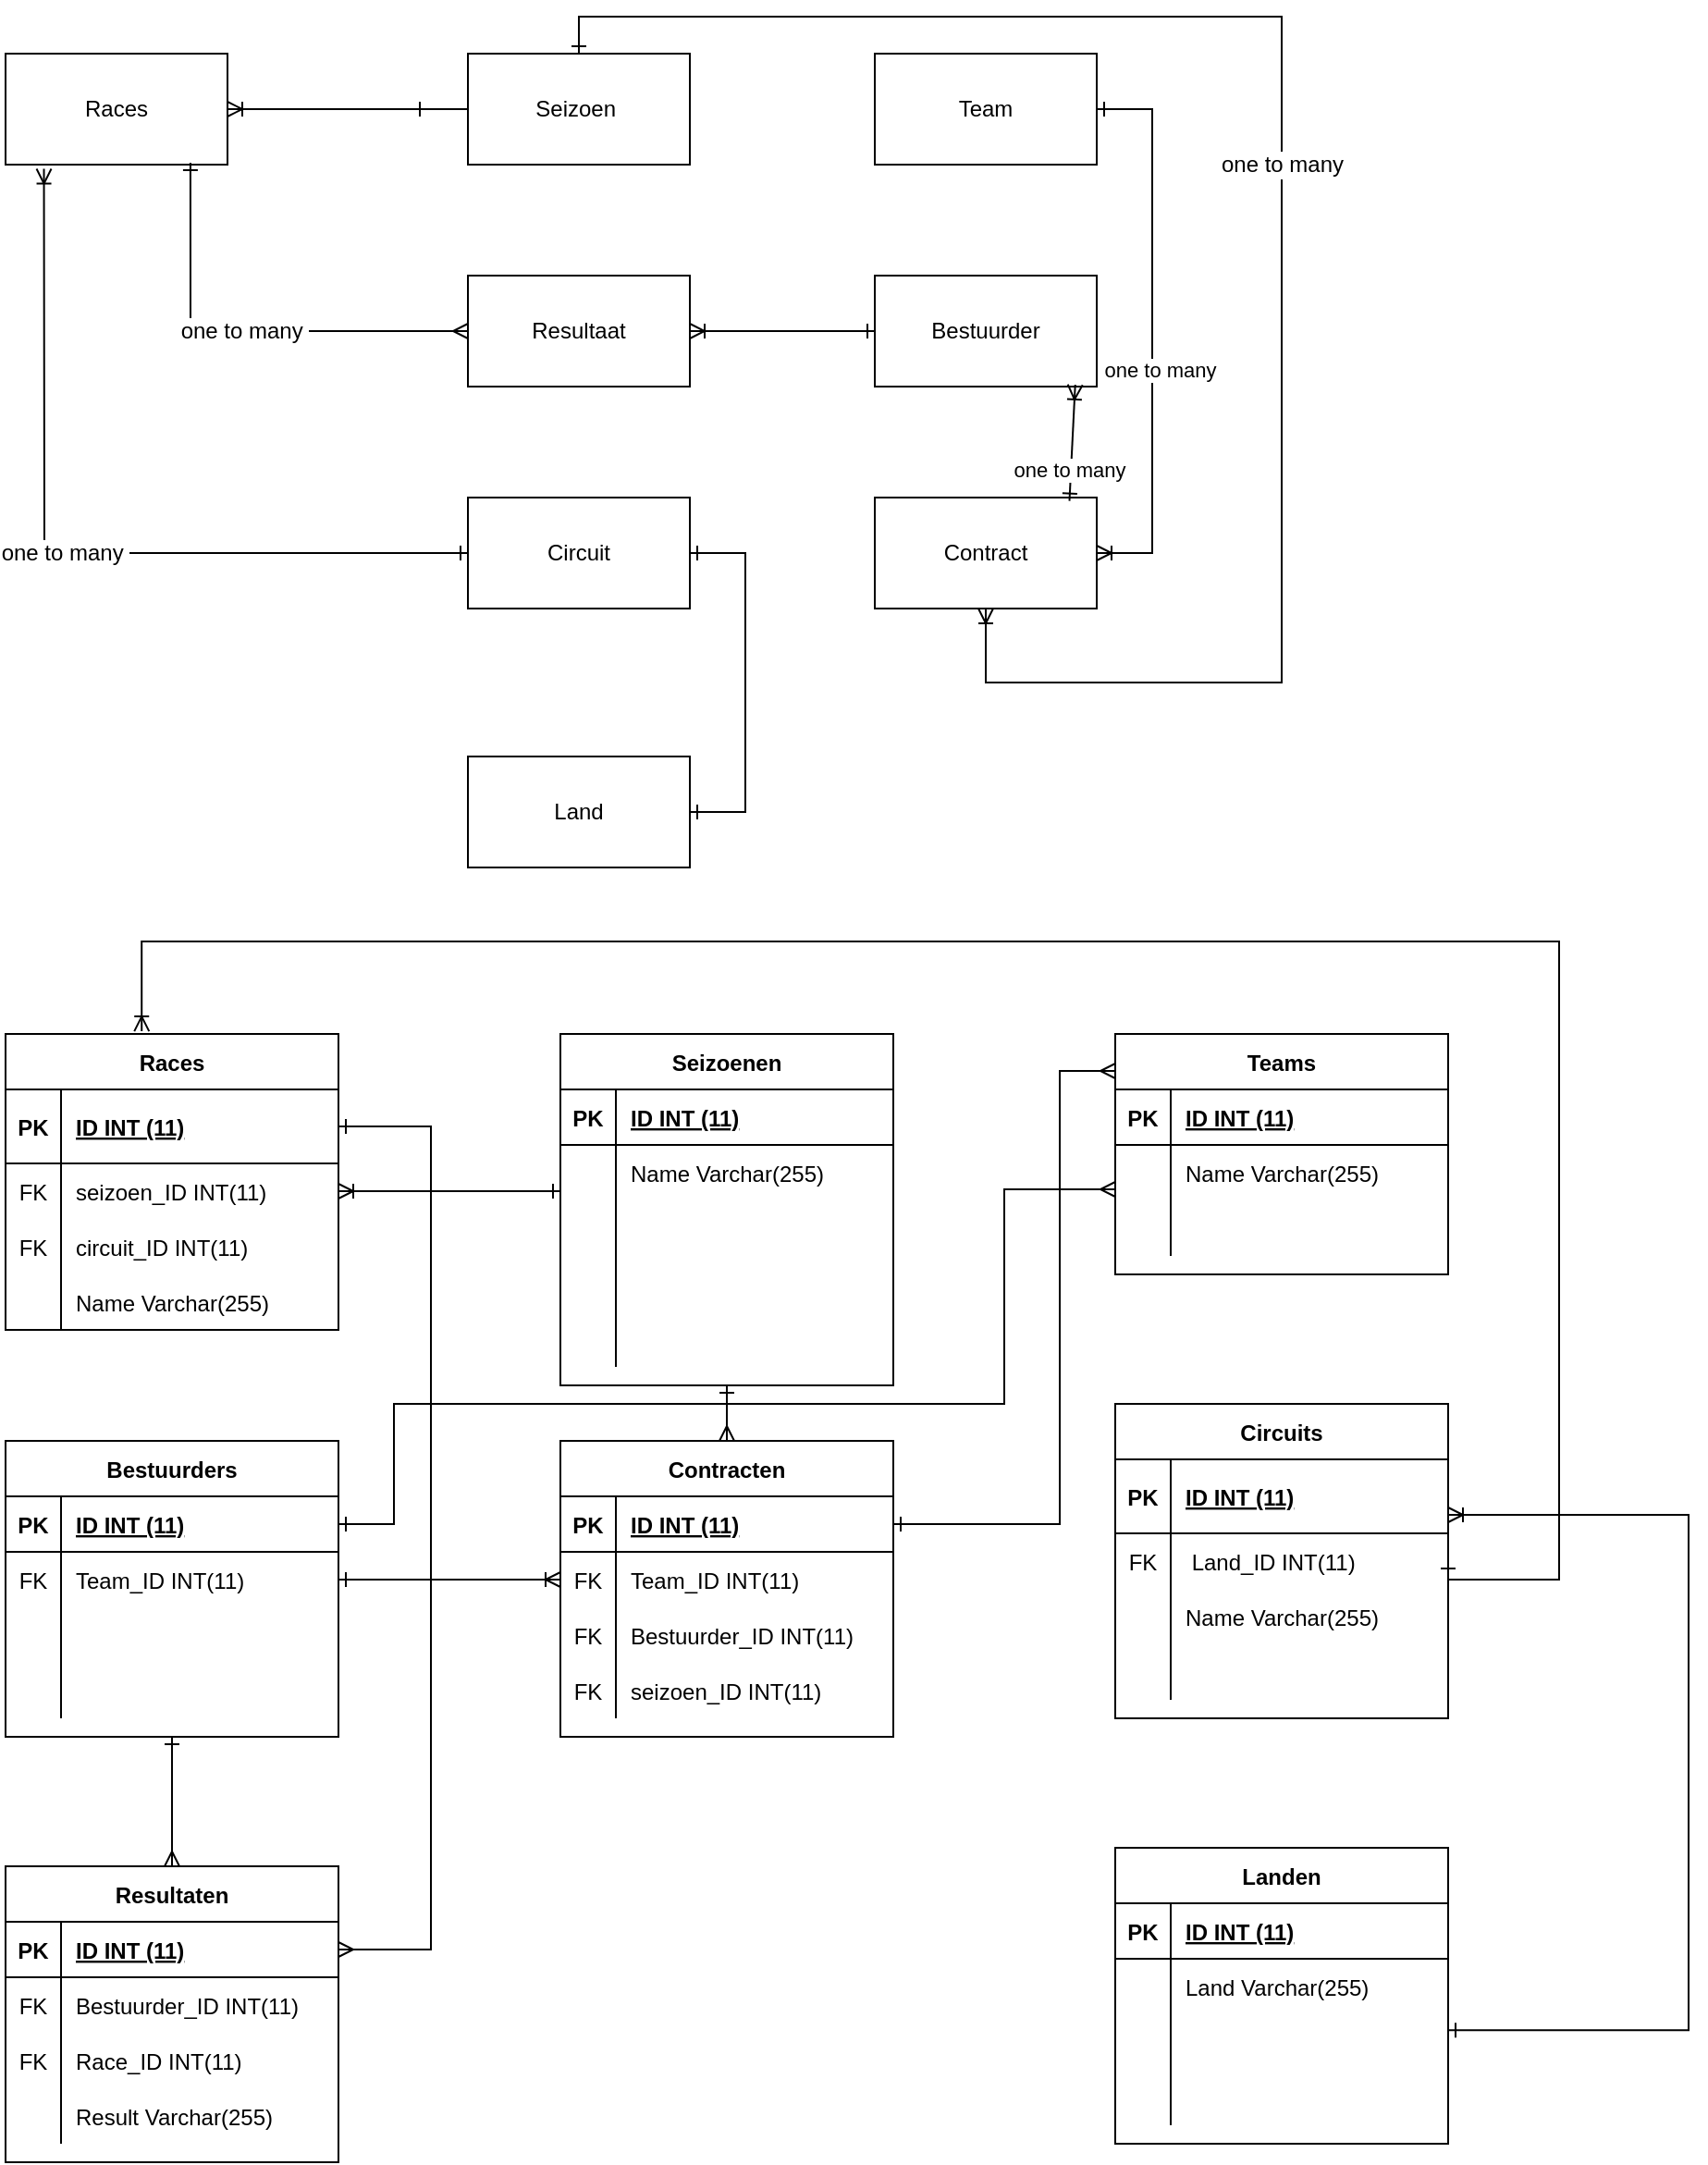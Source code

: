 <mxfile version="16.6.4" type="github">
  <diagram id="UfY0v4iGbDJxiuZUcRoO" name="Page-1">
    <mxGraphModel dx="1221" dy="644" grid="1" gridSize="10" guides="1" tooltips="1" connect="1" arrows="1" fold="1" page="1" pageScale="1" pageWidth="827" pageHeight="1169" math="0" shadow="0">
      <root>
        <mxCell id="0" />
        <mxCell id="1" parent="0" />
        <mxCell id="7eQVO7dVWbL7um-H7OJF-3" value="Races" style="rounded=0;whiteSpace=wrap;html=1;" parent="1" vertex="1">
          <mxGeometry x="70" y="100" width="120" height="60" as="geometry" />
        </mxCell>
        <mxCell id="7eQVO7dVWbL7um-H7OJF-4" value="Seizoen&amp;nbsp;" style="rounded=0;whiteSpace=wrap;html=1;" parent="1" vertex="1">
          <mxGeometry x="320" y="100" width="120" height="60" as="geometry" />
        </mxCell>
        <mxCell id="7eQVO7dVWbL7um-H7OJF-6" value="Bestuurder" style="rounded=0;whiteSpace=wrap;html=1;" parent="1" vertex="1">
          <mxGeometry x="540" y="220" width="120" height="60" as="geometry" />
        </mxCell>
        <mxCell id="7eQVO7dVWbL7um-H7OJF-7" value="Contract" style="rounded=0;whiteSpace=wrap;html=1;" parent="1" vertex="1">
          <mxGeometry x="540" y="340" width="120" height="60" as="geometry" />
        </mxCell>
        <mxCell id="7eQVO7dVWbL7um-H7OJF-8" value="Team" style="rounded=0;whiteSpace=wrap;html=1;" parent="1" vertex="1">
          <mxGeometry x="540" y="100" width="120" height="60" as="geometry" />
        </mxCell>
        <mxCell id="7eQVO7dVWbL7um-H7OJF-10" value="Circuit" style="rounded=0;whiteSpace=wrap;html=1;" parent="1" vertex="1">
          <mxGeometry x="320" y="340" width="120" height="60" as="geometry" />
        </mxCell>
        <mxCell id="7eQVO7dVWbL7um-H7OJF-11" value="Land" style="rounded=0;whiteSpace=wrap;html=1;" parent="1" vertex="1">
          <mxGeometry x="320" y="480" width="120" height="60" as="geometry" />
        </mxCell>
        <mxCell id="7eQVO7dVWbL7um-H7OJF-12" value="Resultaat" style="rounded=0;whiteSpace=wrap;html=1;" parent="1" vertex="1">
          <mxGeometry x="320" y="220" width="120" height="60" as="geometry" />
        </mxCell>
        <mxCell id="7eQVO7dVWbL7um-H7OJF-15" value="" style="edgeStyle=entityRelationEdgeStyle;fontSize=12;html=1;endArrow=ERone;startArrow=ERone;rounded=0;targetPerimeterSpacing=1;entryX=1;entryY=0.5;entryDx=0;entryDy=0;exitX=1;exitY=0.5;exitDx=0;exitDy=0;startFill=0;endFill=0;" parent="1" source="7eQVO7dVWbL7um-H7OJF-11" target="7eQVO7dVWbL7um-H7OJF-10" edge="1">
          <mxGeometry width="100" height="100" relative="1" as="geometry">
            <mxPoint x="690" y="400" as="sourcePoint" />
            <mxPoint x="750" y="270" as="targetPoint" />
          </mxGeometry>
        </mxCell>
        <mxCell id="7eQVO7dVWbL7um-H7OJF-17" value="" style="edgeStyle=entityRelationEdgeStyle;fontSize=12;html=1;endArrow=ERoneToMany;rounded=0;targetPerimeterSpacing=1;exitX=1;exitY=0.5;exitDx=0;exitDy=0;entryX=1;entryY=0.5;entryDx=0;entryDy=0;startArrow=ERone;startFill=0;" parent="1" source="7eQVO7dVWbL7um-H7OJF-8" target="7eQVO7dVWbL7um-H7OJF-7" edge="1">
          <mxGeometry width="100" height="100" relative="1" as="geometry">
            <mxPoint x="210" y="350" as="sourcePoint" />
            <mxPoint x="310" y="250" as="targetPoint" />
          </mxGeometry>
        </mxCell>
        <mxCell id="7eQVO7dVWbL7um-H7OJF-18" value="one to many" style="edgeLabel;html=1;align=center;verticalAlign=middle;resizable=0;points=[];" parent="7eQVO7dVWbL7um-H7OJF-17" vertex="1" connectable="0">
          <mxGeometry x="0.135" y="4" relative="1" as="geometry">
            <mxPoint as="offset" />
          </mxGeometry>
        </mxCell>
        <mxCell id="7eQVO7dVWbL7um-H7OJF-22" value="" style="fontSize=12;html=1;endArrow=ERoneToMany;rounded=0;targetPerimeterSpacing=1;entryX=1;entryY=0.5;entryDx=0;entryDy=0;exitX=0;exitY=0.5;exitDx=0;exitDy=0;startArrow=ERone;startFill=0;" parent="1" source="7eQVO7dVWbL7um-H7OJF-6" target="7eQVO7dVWbL7um-H7OJF-12" edge="1">
          <mxGeometry width="100" height="100" relative="1" as="geometry">
            <mxPoint x="500" y="320" as="sourcePoint" />
            <mxPoint x="530" y="240" as="targetPoint" />
            <Array as="points">
              <mxPoint x="510" y="250" />
            </Array>
          </mxGeometry>
        </mxCell>
        <mxCell id="7eQVO7dVWbL7um-H7OJF-25" value="one to many&amp;nbsp;" style="fontSize=12;html=1;endArrow=ERoneToMany;rounded=0;targetPerimeterSpacing=1;exitX=0;exitY=0.5;exitDx=0;exitDy=0;entryX=0.173;entryY=1.037;entryDx=0;entryDy=0;entryPerimeter=0;startArrow=ERone;startFill=0;" parent="1" source="7eQVO7dVWbL7um-H7OJF-10" target="7eQVO7dVWbL7um-H7OJF-3" edge="1">
          <mxGeometry width="100" height="100" relative="1" as="geometry">
            <mxPoint x="110" y="500" as="sourcePoint" />
            <mxPoint x="80" y="510" as="targetPoint" />
            <Array as="points">
              <mxPoint x="91" y="370" />
            </Array>
          </mxGeometry>
        </mxCell>
        <mxCell id="7eQVO7dVWbL7um-H7OJF-26" value="" style="fontSize=12;html=1;endArrow=ERoneToMany;rounded=0;targetPerimeterSpacing=1;entryX=0.903;entryY=0.983;entryDx=0;entryDy=0;entryPerimeter=0;exitX=0.877;exitY=0.03;exitDx=0;exitDy=0;exitPerimeter=0;startArrow=ERone;startFill=0;" parent="1" source="7eQVO7dVWbL7um-H7OJF-7" target="7eQVO7dVWbL7um-H7OJF-6" edge="1">
          <mxGeometry width="100" height="100" relative="1" as="geometry">
            <mxPoint x="610" y="370" as="sourcePoint" />
            <mxPoint x="710" y="270" as="targetPoint" />
          </mxGeometry>
        </mxCell>
        <mxCell id="7eQVO7dVWbL7um-H7OJF-27" value="one to many" style="edgeLabel;html=1;align=center;verticalAlign=middle;resizable=0;points=[];" parent="7eQVO7dVWbL7um-H7OJF-26" vertex="1" connectable="0">
          <mxGeometry x="-0.462" y="1" relative="1" as="geometry">
            <mxPoint as="offset" />
          </mxGeometry>
        </mxCell>
        <mxCell id="7eQVO7dVWbL7um-H7OJF-28" value="one to many" style="fontSize=12;html=1;endArrow=ERoneToMany;rounded=0;targetPerimeterSpacing=1;exitX=0.5;exitY=0;exitDx=0;exitDy=0;entryX=0.5;entryY=1;entryDx=0;entryDy=0;startArrow=ERone;startFill=0;" parent="1" source="7eQVO7dVWbL7um-H7OJF-4" target="7eQVO7dVWbL7um-H7OJF-7" edge="1">
          <mxGeometry width="100" height="100" relative="1" as="geometry">
            <mxPoint x="560" y="520" as="sourcePoint" />
            <mxPoint x="610" y="440" as="targetPoint" />
            <Array as="points">
              <mxPoint x="380" y="80" />
              <mxPoint x="760" y="80" />
              <mxPoint x="760" y="440" />
              <mxPoint x="600" y="440" />
            </Array>
          </mxGeometry>
        </mxCell>
        <mxCell id="s2dH5yMI1gKSy5ezjEwV-1" value="one to many&amp;nbsp;" style="fontSize=12;html=1;endArrow=ERmany;startArrow=ERone;rounded=0;entryX=0;entryY=0.5;entryDx=0;entryDy=0;exitX=0.833;exitY=0.983;exitDx=0;exitDy=0;exitPerimeter=0;startFill=0;endFill=0;" parent="1" source="7eQVO7dVWbL7um-H7OJF-3" target="7eQVO7dVWbL7um-H7OJF-12" edge="1">
          <mxGeometry width="100" height="100" relative="1" as="geometry">
            <mxPoint x="160" y="300" as="sourcePoint" />
            <mxPoint x="260" y="200" as="targetPoint" />
            <Array as="points">
              <mxPoint x="170" y="250" />
            </Array>
          </mxGeometry>
        </mxCell>
        <mxCell id="sFUTodQbUVXzmwTaVerB-1" value="Races" style="shape=table;startSize=30;container=1;collapsible=1;childLayout=tableLayout;fixedRows=1;rowLines=0;fontStyle=1;align=center;resizeLast=1;" parent="1" vertex="1">
          <mxGeometry x="70" y="630" width="180" height="160" as="geometry" />
        </mxCell>
        <mxCell id="sFUTodQbUVXzmwTaVerB-2" value="" style="shape=tableRow;horizontal=0;startSize=0;swimlaneHead=0;swimlaneBody=0;fillColor=none;collapsible=0;dropTarget=0;points=[[0,0.5],[1,0.5]];portConstraint=eastwest;top=0;left=0;right=0;bottom=1;" parent="sFUTodQbUVXzmwTaVerB-1" vertex="1">
          <mxGeometry y="30" width="180" height="40" as="geometry" />
        </mxCell>
        <mxCell id="sFUTodQbUVXzmwTaVerB-3" value="PK" style="shape=partialRectangle;connectable=0;fillColor=none;top=0;left=0;bottom=0;right=0;fontStyle=1;overflow=hidden;" parent="sFUTodQbUVXzmwTaVerB-2" vertex="1">
          <mxGeometry width="30" height="40" as="geometry">
            <mxRectangle width="30" height="40" as="alternateBounds" />
          </mxGeometry>
        </mxCell>
        <mxCell id="sFUTodQbUVXzmwTaVerB-4" value="ID INT (11)" style="shape=partialRectangle;connectable=0;fillColor=none;top=0;left=0;bottom=0;right=0;align=left;spacingLeft=6;fontStyle=5;overflow=hidden;" parent="sFUTodQbUVXzmwTaVerB-2" vertex="1">
          <mxGeometry x="30" width="150" height="40" as="geometry">
            <mxRectangle width="150" height="40" as="alternateBounds" />
          </mxGeometry>
        </mxCell>
        <mxCell id="sFUTodQbUVXzmwTaVerB-5" value="" style="shape=tableRow;horizontal=0;startSize=0;swimlaneHead=0;swimlaneBody=0;fillColor=none;collapsible=0;dropTarget=0;points=[[0,0.5],[1,0.5]];portConstraint=eastwest;top=0;left=0;right=0;bottom=0;" parent="sFUTodQbUVXzmwTaVerB-1" vertex="1">
          <mxGeometry y="70" width="180" height="30" as="geometry" />
        </mxCell>
        <mxCell id="sFUTodQbUVXzmwTaVerB-6" value="FK" style="shape=partialRectangle;connectable=0;fillColor=none;top=0;left=0;bottom=0;right=0;editable=1;overflow=hidden;" parent="sFUTodQbUVXzmwTaVerB-5" vertex="1">
          <mxGeometry width="30" height="30" as="geometry">
            <mxRectangle width="30" height="30" as="alternateBounds" />
          </mxGeometry>
        </mxCell>
        <mxCell id="sFUTodQbUVXzmwTaVerB-7" value="seizoen_ID INT(11)" style="shape=partialRectangle;connectable=0;fillColor=none;top=0;left=0;bottom=0;right=0;align=left;spacingLeft=6;overflow=hidden;" parent="sFUTodQbUVXzmwTaVerB-5" vertex="1">
          <mxGeometry x="30" width="150" height="30" as="geometry">
            <mxRectangle width="150" height="30" as="alternateBounds" />
          </mxGeometry>
        </mxCell>
        <mxCell id="sFUTodQbUVXzmwTaVerB-8" value="" style="shape=tableRow;horizontal=0;startSize=0;swimlaneHead=0;swimlaneBody=0;fillColor=none;collapsible=0;dropTarget=0;points=[[0,0.5],[1,0.5]];portConstraint=eastwest;top=0;left=0;right=0;bottom=0;" parent="sFUTodQbUVXzmwTaVerB-1" vertex="1">
          <mxGeometry y="100" width="180" height="30" as="geometry" />
        </mxCell>
        <mxCell id="sFUTodQbUVXzmwTaVerB-9" value="FK" style="shape=partialRectangle;connectable=0;fillColor=none;top=0;left=0;bottom=0;right=0;editable=1;overflow=hidden;" parent="sFUTodQbUVXzmwTaVerB-8" vertex="1">
          <mxGeometry width="30" height="30" as="geometry">
            <mxRectangle width="30" height="30" as="alternateBounds" />
          </mxGeometry>
        </mxCell>
        <mxCell id="sFUTodQbUVXzmwTaVerB-10" value="circuit_ID INT(11)" style="shape=partialRectangle;connectable=0;fillColor=none;top=0;left=0;bottom=0;right=0;align=left;spacingLeft=6;overflow=hidden;" parent="sFUTodQbUVXzmwTaVerB-8" vertex="1">
          <mxGeometry x="30" width="150" height="30" as="geometry">
            <mxRectangle width="150" height="30" as="alternateBounds" />
          </mxGeometry>
        </mxCell>
        <mxCell id="sFUTodQbUVXzmwTaVerB-11" value="" style="shape=tableRow;horizontal=0;startSize=0;swimlaneHead=0;swimlaneBody=0;fillColor=none;collapsible=0;dropTarget=0;points=[[0,0.5],[1,0.5]];portConstraint=eastwest;top=0;left=0;right=0;bottom=0;" parent="sFUTodQbUVXzmwTaVerB-1" vertex="1">
          <mxGeometry y="130" width="180" height="30" as="geometry" />
        </mxCell>
        <mxCell id="sFUTodQbUVXzmwTaVerB-12" value="" style="shape=partialRectangle;connectable=0;fillColor=none;top=0;left=0;bottom=0;right=0;editable=1;overflow=hidden;" parent="sFUTodQbUVXzmwTaVerB-11" vertex="1">
          <mxGeometry width="30" height="30" as="geometry">
            <mxRectangle width="30" height="30" as="alternateBounds" />
          </mxGeometry>
        </mxCell>
        <mxCell id="sFUTodQbUVXzmwTaVerB-13" value="Name Varchar(255)" style="shape=partialRectangle;connectable=0;fillColor=none;top=0;left=0;bottom=0;right=0;align=left;spacingLeft=6;overflow=hidden;" parent="sFUTodQbUVXzmwTaVerB-11" vertex="1">
          <mxGeometry x="30" width="150" height="30" as="geometry">
            <mxRectangle width="150" height="30" as="alternateBounds" />
          </mxGeometry>
        </mxCell>
        <mxCell id="sFUTodQbUVXzmwTaVerB-40" value="Circuits" style="shape=table;startSize=30;container=1;collapsible=1;childLayout=tableLayout;fixedRows=1;rowLines=0;fontStyle=1;align=center;resizeLast=1;" parent="1" vertex="1">
          <mxGeometry x="670" y="830" width="180" height="170" as="geometry" />
        </mxCell>
        <mxCell id="sFUTodQbUVXzmwTaVerB-41" value="" style="shape=tableRow;horizontal=0;startSize=0;swimlaneHead=0;swimlaneBody=0;fillColor=none;collapsible=0;dropTarget=0;points=[[0,0.5],[1,0.5]];portConstraint=eastwest;top=0;left=0;right=0;bottom=1;" parent="sFUTodQbUVXzmwTaVerB-40" vertex="1">
          <mxGeometry y="30" width="180" height="40" as="geometry" />
        </mxCell>
        <mxCell id="sFUTodQbUVXzmwTaVerB-42" value="PK" style="shape=partialRectangle;connectable=0;fillColor=none;top=0;left=0;bottom=0;right=0;fontStyle=1;overflow=hidden;" parent="sFUTodQbUVXzmwTaVerB-41" vertex="1">
          <mxGeometry width="30" height="40" as="geometry">
            <mxRectangle width="30" height="40" as="alternateBounds" />
          </mxGeometry>
        </mxCell>
        <mxCell id="sFUTodQbUVXzmwTaVerB-43" value="ID INT (11)" style="shape=partialRectangle;connectable=0;fillColor=none;top=0;left=0;bottom=0;right=0;align=left;spacingLeft=6;fontStyle=5;overflow=hidden;" parent="sFUTodQbUVXzmwTaVerB-41" vertex="1">
          <mxGeometry x="30" width="150" height="40" as="geometry">
            <mxRectangle width="150" height="40" as="alternateBounds" />
          </mxGeometry>
        </mxCell>
        <mxCell id="sFUTodQbUVXzmwTaVerB-44" value="" style="shape=tableRow;horizontal=0;startSize=0;swimlaneHead=0;swimlaneBody=0;fillColor=none;collapsible=0;dropTarget=0;points=[[0,0.5],[1,0.5]];portConstraint=eastwest;top=0;left=0;right=0;bottom=0;" parent="sFUTodQbUVXzmwTaVerB-40" vertex="1">
          <mxGeometry y="70" width="180" height="30" as="geometry" />
        </mxCell>
        <mxCell id="sFUTodQbUVXzmwTaVerB-45" value="FK" style="shape=partialRectangle;connectable=0;fillColor=none;top=0;left=0;bottom=0;right=0;editable=1;overflow=hidden;" parent="sFUTodQbUVXzmwTaVerB-44" vertex="1">
          <mxGeometry width="30" height="30" as="geometry">
            <mxRectangle width="30" height="30" as="alternateBounds" />
          </mxGeometry>
        </mxCell>
        <mxCell id="sFUTodQbUVXzmwTaVerB-46" value=" Land_ID INT(11)" style="shape=partialRectangle;connectable=0;fillColor=none;top=0;left=0;bottom=0;right=0;align=left;spacingLeft=6;overflow=hidden;" parent="sFUTodQbUVXzmwTaVerB-44" vertex="1">
          <mxGeometry x="30" width="150" height="30" as="geometry">
            <mxRectangle width="150" height="30" as="alternateBounds" />
          </mxGeometry>
        </mxCell>
        <mxCell id="sFUTodQbUVXzmwTaVerB-47" value="" style="shape=tableRow;horizontal=0;startSize=0;swimlaneHead=0;swimlaneBody=0;fillColor=none;collapsible=0;dropTarget=0;points=[[0,0.5],[1,0.5]];portConstraint=eastwest;top=0;left=0;right=0;bottom=0;" parent="sFUTodQbUVXzmwTaVerB-40" vertex="1">
          <mxGeometry y="100" width="180" height="30" as="geometry" />
        </mxCell>
        <mxCell id="sFUTodQbUVXzmwTaVerB-48" value="" style="shape=partialRectangle;connectable=0;fillColor=none;top=0;left=0;bottom=0;right=0;editable=1;overflow=hidden;" parent="sFUTodQbUVXzmwTaVerB-47" vertex="1">
          <mxGeometry width="30" height="30" as="geometry">
            <mxRectangle width="30" height="30" as="alternateBounds" />
          </mxGeometry>
        </mxCell>
        <mxCell id="sFUTodQbUVXzmwTaVerB-49" value="Name Varchar(255)" style="shape=partialRectangle;connectable=0;fillColor=none;top=0;left=0;bottom=0;right=0;align=left;spacingLeft=6;overflow=hidden;" parent="sFUTodQbUVXzmwTaVerB-47" vertex="1">
          <mxGeometry x="30" width="150" height="30" as="geometry">
            <mxRectangle width="150" height="30" as="alternateBounds" />
          </mxGeometry>
        </mxCell>
        <mxCell id="sFUTodQbUVXzmwTaVerB-50" value="" style="shape=tableRow;horizontal=0;startSize=0;swimlaneHead=0;swimlaneBody=0;fillColor=none;collapsible=0;dropTarget=0;points=[[0,0.5],[1,0.5]];portConstraint=eastwest;top=0;left=0;right=0;bottom=0;" parent="sFUTodQbUVXzmwTaVerB-40" vertex="1">
          <mxGeometry y="130" width="180" height="30" as="geometry" />
        </mxCell>
        <mxCell id="sFUTodQbUVXzmwTaVerB-51" value="" style="shape=partialRectangle;connectable=0;fillColor=none;top=0;left=0;bottom=0;right=0;editable=1;overflow=hidden;" parent="sFUTodQbUVXzmwTaVerB-50" vertex="1">
          <mxGeometry width="30" height="30" as="geometry">
            <mxRectangle width="30" height="30" as="alternateBounds" />
          </mxGeometry>
        </mxCell>
        <mxCell id="sFUTodQbUVXzmwTaVerB-52" value="" style="shape=partialRectangle;connectable=0;fillColor=none;top=0;left=0;bottom=0;right=0;align=left;spacingLeft=6;overflow=hidden;" parent="sFUTodQbUVXzmwTaVerB-50" vertex="1">
          <mxGeometry x="30" width="150" height="30" as="geometry">
            <mxRectangle width="150" height="30" as="alternateBounds" />
          </mxGeometry>
        </mxCell>
        <mxCell id="sFUTodQbUVXzmwTaVerB-66" value="Landen" style="shape=table;startSize=30;container=1;collapsible=1;childLayout=tableLayout;fixedRows=1;rowLines=0;fontStyle=1;align=center;resizeLast=1;" parent="1" vertex="1">
          <mxGeometry x="670" y="1070" width="180" height="160" as="geometry" />
        </mxCell>
        <mxCell id="sFUTodQbUVXzmwTaVerB-67" value="" style="shape=tableRow;horizontal=0;startSize=0;swimlaneHead=0;swimlaneBody=0;fillColor=none;collapsible=0;dropTarget=0;points=[[0,0.5],[1,0.5]];portConstraint=eastwest;top=0;left=0;right=0;bottom=1;" parent="sFUTodQbUVXzmwTaVerB-66" vertex="1">
          <mxGeometry y="30" width="180" height="30" as="geometry" />
        </mxCell>
        <mxCell id="sFUTodQbUVXzmwTaVerB-68" value="PK" style="shape=partialRectangle;connectable=0;fillColor=none;top=0;left=0;bottom=0;right=0;fontStyle=1;overflow=hidden;" parent="sFUTodQbUVXzmwTaVerB-67" vertex="1">
          <mxGeometry width="30" height="30" as="geometry">
            <mxRectangle width="30" height="30" as="alternateBounds" />
          </mxGeometry>
        </mxCell>
        <mxCell id="sFUTodQbUVXzmwTaVerB-69" value="ID INT (11)" style="shape=partialRectangle;connectable=0;fillColor=none;top=0;left=0;bottom=0;right=0;align=left;spacingLeft=6;fontStyle=5;overflow=hidden;" parent="sFUTodQbUVXzmwTaVerB-67" vertex="1">
          <mxGeometry x="30" width="150" height="30" as="geometry">
            <mxRectangle width="150" height="30" as="alternateBounds" />
          </mxGeometry>
        </mxCell>
        <mxCell id="sFUTodQbUVXzmwTaVerB-70" value="" style="shape=tableRow;horizontal=0;startSize=0;swimlaneHead=0;swimlaneBody=0;fillColor=none;collapsible=0;dropTarget=0;points=[[0,0.5],[1,0.5]];portConstraint=eastwest;top=0;left=0;right=0;bottom=0;" parent="sFUTodQbUVXzmwTaVerB-66" vertex="1">
          <mxGeometry y="60" width="180" height="30" as="geometry" />
        </mxCell>
        <mxCell id="sFUTodQbUVXzmwTaVerB-71" value="" style="shape=partialRectangle;connectable=0;fillColor=none;top=0;left=0;bottom=0;right=0;editable=1;overflow=hidden;" parent="sFUTodQbUVXzmwTaVerB-70" vertex="1">
          <mxGeometry width="30" height="30" as="geometry">
            <mxRectangle width="30" height="30" as="alternateBounds" />
          </mxGeometry>
        </mxCell>
        <mxCell id="sFUTodQbUVXzmwTaVerB-72" value="Land Varchar(255)" style="shape=partialRectangle;connectable=0;fillColor=none;top=0;left=0;bottom=0;right=0;align=left;spacingLeft=6;overflow=hidden;" parent="sFUTodQbUVXzmwTaVerB-70" vertex="1">
          <mxGeometry x="30" width="150" height="30" as="geometry">
            <mxRectangle width="150" height="30" as="alternateBounds" />
          </mxGeometry>
        </mxCell>
        <mxCell id="sFUTodQbUVXzmwTaVerB-73" value="" style="shape=tableRow;horizontal=0;startSize=0;swimlaneHead=0;swimlaneBody=0;fillColor=none;collapsible=0;dropTarget=0;points=[[0,0.5],[1,0.5]];portConstraint=eastwest;top=0;left=0;right=0;bottom=0;" parent="sFUTodQbUVXzmwTaVerB-66" vertex="1">
          <mxGeometry y="90" width="180" height="30" as="geometry" />
        </mxCell>
        <mxCell id="sFUTodQbUVXzmwTaVerB-74" value="" style="shape=partialRectangle;connectable=0;fillColor=none;top=0;left=0;bottom=0;right=0;editable=1;overflow=hidden;" parent="sFUTodQbUVXzmwTaVerB-73" vertex="1">
          <mxGeometry width="30" height="30" as="geometry">
            <mxRectangle width="30" height="30" as="alternateBounds" />
          </mxGeometry>
        </mxCell>
        <mxCell id="sFUTodQbUVXzmwTaVerB-75" value="" style="shape=partialRectangle;connectable=0;fillColor=none;top=0;left=0;bottom=0;right=0;align=left;spacingLeft=6;overflow=hidden;" parent="sFUTodQbUVXzmwTaVerB-73" vertex="1">
          <mxGeometry x="30" width="150" height="30" as="geometry">
            <mxRectangle width="150" height="30" as="alternateBounds" />
          </mxGeometry>
        </mxCell>
        <mxCell id="sFUTodQbUVXzmwTaVerB-76" value="" style="shape=tableRow;horizontal=0;startSize=0;swimlaneHead=0;swimlaneBody=0;fillColor=none;collapsible=0;dropTarget=0;points=[[0,0.5],[1,0.5]];portConstraint=eastwest;top=0;left=0;right=0;bottom=0;" parent="sFUTodQbUVXzmwTaVerB-66" vertex="1">
          <mxGeometry y="120" width="180" height="30" as="geometry" />
        </mxCell>
        <mxCell id="sFUTodQbUVXzmwTaVerB-77" value="" style="shape=partialRectangle;connectable=0;fillColor=none;top=0;left=0;bottom=0;right=0;editable=1;overflow=hidden;" parent="sFUTodQbUVXzmwTaVerB-76" vertex="1">
          <mxGeometry width="30" height="30" as="geometry">
            <mxRectangle width="30" height="30" as="alternateBounds" />
          </mxGeometry>
        </mxCell>
        <mxCell id="sFUTodQbUVXzmwTaVerB-78" value="" style="shape=partialRectangle;connectable=0;fillColor=none;top=0;left=0;bottom=0;right=0;align=left;spacingLeft=6;overflow=hidden;" parent="sFUTodQbUVXzmwTaVerB-76" vertex="1">
          <mxGeometry x="30" width="150" height="30" as="geometry">
            <mxRectangle width="150" height="30" as="alternateBounds" />
          </mxGeometry>
        </mxCell>
        <mxCell id="sFUTodQbUVXzmwTaVerB-79" value="Seizoenen" style="shape=table;startSize=30;container=1;collapsible=1;childLayout=tableLayout;fixedRows=1;rowLines=0;fontStyle=1;align=center;resizeLast=1;" parent="1" vertex="1">
          <mxGeometry x="370" y="630" width="180" height="190" as="geometry" />
        </mxCell>
        <mxCell id="sFUTodQbUVXzmwTaVerB-80" value="" style="shape=tableRow;horizontal=0;startSize=0;swimlaneHead=0;swimlaneBody=0;fillColor=none;collapsible=0;dropTarget=0;points=[[0,0.5],[1,0.5]];portConstraint=eastwest;top=0;left=0;right=0;bottom=1;" parent="sFUTodQbUVXzmwTaVerB-79" vertex="1">
          <mxGeometry y="30" width="180" height="30" as="geometry" />
        </mxCell>
        <mxCell id="sFUTodQbUVXzmwTaVerB-81" value="PK" style="shape=partialRectangle;connectable=0;fillColor=none;top=0;left=0;bottom=0;right=0;fontStyle=1;overflow=hidden;" parent="sFUTodQbUVXzmwTaVerB-80" vertex="1">
          <mxGeometry width="30" height="30" as="geometry">
            <mxRectangle width="30" height="30" as="alternateBounds" />
          </mxGeometry>
        </mxCell>
        <mxCell id="sFUTodQbUVXzmwTaVerB-82" value="ID INT (11)" style="shape=partialRectangle;connectable=0;fillColor=none;top=0;left=0;bottom=0;right=0;align=left;spacingLeft=6;fontStyle=5;overflow=hidden;" parent="sFUTodQbUVXzmwTaVerB-80" vertex="1">
          <mxGeometry x="30" width="150" height="30" as="geometry">
            <mxRectangle width="150" height="30" as="alternateBounds" />
          </mxGeometry>
        </mxCell>
        <mxCell id="sFUTodQbUVXzmwTaVerB-83" value="" style="shape=tableRow;horizontal=0;startSize=0;swimlaneHead=0;swimlaneBody=0;fillColor=none;collapsible=0;dropTarget=0;points=[[0,0.5],[1,0.5]];portConstraint=eastwest;top=0;left=0;right=0;bottom=0;" parent="sFUTodQbUVXzmwTaVerB-79" vertex="1">
          <mxGeometry y="60" width="180" height="30" as="geometry" />
        </mxCell>
        <mxCell id="sFUTodQbUVXzmwTaVerB-84" value="" style="shape=partialRectangle;connectable=0;fillColor=none;top=0;left=0;bottom=0;right=0;editable=1;overflow=hidden;" parent="sFUTodQbUVXzmwTaVerB-83" vertex="1">
          <mxGeometry width="30" height="30" as="geometry">
            <mxRectangle width="30" height="30" as="alternateBounds" />
          </mxGeometry>
        </mxCell>
        <mxCell id="sFUTodQbUVXzmwTaVerB-85" value="Name Varchar(255)" style="shape=partialRectangle;connectable=0;fillColor=none;top=0;left=0;bottom=0;right=0;align=left;spacingLeft=6;overflow=hidden;" parent="sFUTodQbUVXzmwTaVerB-83" vertex="1">
          <mxGeometry x="30" width="150" height="30" as="geometry">
            <mxRectangle width="150" height="30" as="alternateBounds" />
          </mxGeometry>
        </mxCell>
        <mxCell id="sFUTodQbUVXzmwTaVerB-86" value="" style="shape=tableRow;horizontal=0;startSize=0;swimlaneHead=0;swimlaneBody=0;fillColor=none;collapsible=0;dropTarget=0;points=[[0,0.5],[1,0.5]];portConstraint=eastwest;top=0;left=0;right=0;bottom=0;" parent="sFUTodQbUVXzmwTaVerB-79" vertex="1">
          <mxGeometry y="90" width="180" height="30" as="geometry" />
        </mxCell>
        <mxCell id="sFUTodQbUVXzmwTaVerB-87" value="" style="shape=partialRectangle;connectable=0;fillColor=none;top=0;left=0;bottom=0;right=0;editable=1;overflow=hidden;" parent="sFUTodQbUVXzmwTaVerB-86" vertex="1">
          <mxGeometry width="30" height="30" as="geometry">
            <mxRectangle width="30" height="30" as="alternateBounds" />
          </mxGeometry>
        </mxCell>
        <mxCell id="sFUTodQbUVXzmwTaVerB-88" value="" style="shape=partialRectangle;connectable=0;fillColor=none;top=0;left=0;bottom=0;right=0;align=left;spacingLeft=6;overflow=hidden;" parent="sFUTodQbUVXzmwTaVerB-86" vertex="1">
          <mxGeometry x="30" width="150" height="30" as="geometry">
            <mxRectangle width="150" height="30" as="alternateBounds" />
          </mxGeometry>
        </mxCell>
        <mxCell id="QMDwTWIWe0EyfylIaMFg-9" value="" style="shape=tableRow;horizontal=0;startSize=0;swimlaneHead=0;swimlaneBody=0;fillColor=none;collapsible=0;dropTarget=0;points=[[0,0.5],[1,0.5]];portConstraint=eastwest;top=0;left=0;right=0;bottom=0;" parent="sFUTodQbUVXzmwTaVerB-79" vertex="1">
          <mxGeometry y="120" width="180" height="30" as="geometry" />
        </mxCell>
        <mxCell id="QMDwTWIWe0EyfylIaMFg-10" value="" style="shape=partialRectangle;connectable=0;fillColor=none;top=0;left=0;bottom=0;right=0;editable=1;overflow=hidden;" parent="QMDwTWIWe0EyfylIaMFg-9" vertex="1">
          <mxGeometry width="30" height="30" as="geometry">
            <mxRectangle width="30" height="30" as="alternateBounds" />
          </mxGeometry>
        </mxCell>
        <mxCell id="QMDwTWIWe0EyfylIaMFg-11" value="" style="shape=partialRectangle;connectable=0;fillColor=none;top=0;left=0;bottom=0;right=0;align=left;spacingLeft=6;overflow=hidden;" parent="QMDwTWIWe0EyfylIaMFg-9" vertex="1">
          <mxGeometry x="30" width="150" height="30" as="geometry">
            <mxRectangle width="150" height="30" as="alternateBounds" />
          </mxGeometry>
        </mxCell>
        <mxCell id="sFUTodQbUVXzmwTaVerB-89" value="" style="shape=tableRow;horizontal=0;startSize=0;swimlaneHead=0;swimlaneBody=0;fillColor=none;collapsible=0;dropTarget=0;points=[[0,0.5],[1,0.5]];portConstraint=eastwest;top=0;left=0;right=0;bottom=0;" parent="sFUTodQbUVXzmwTaVerB-79" vertex="1">
          <mxGeometry y="150" width="180" height="30" as="geometry" />
        </mxCell>
        <mxCell id="sFUTodQbUVXzmwTaVerB-90" value="" style="shape=partialRectangle;connectable=0;fillColor=none;top=0;left=0;bottom=0;right=0;editable=1;overflow=hidden;" parent="sFUTodQbUVXzmwTaVerB-89" vertex="1">
          <mxGeometry width="30" height="30" as="geometry">
            <mxRectangle width="30" height="30" as="alternateBounds" />
          </mxGeometry>
        </mxCell>
        <mxCell id="sFUTodQbUVXzmwTaVerB-91" value="" style="shape=partialRectangle;connectable=0;fillColor=none;top=0;left=0;bottom=0;right=0;align=left;spacingLeft=6;overflow=hidden;" parent="sFUTodQbUVXzmwTaVerB-89" vertex="1">
          <mxGeometry x="30" width="150" height="30" as="geometry">
            <mxRectangle width="150" height="30" as="alternateBounds" />
          </mxGeometry>
        </mxCell>
        <mxCell id="sFUTodQbUVXzmwTaVerB-92" value="Teams" style="shape=table;startSize=30;container=1;collapsible=1;childLayout=tableLayout;fixedRows=1;rowLines=0;fontStyle=1;align=center;resizeLast=1;" parent="1" vertex="1">
          <mxGeometry x="670" y="630" width="180" height="130" as="geometry" />
        </mxCell>
        <mxCell id="sFUTodQbUVXzmwTaVerB-93" value="" style="shape=tableRow;horizontal=0;startSize=0;swimlaneHead=0;swimlaneBody=0;fillColor=none;collapsible=0;dropTarget=0;points=[[0,0.5],[1,0.5]];portConstraint=eastwest;top=0;left=0;right=0;bottom=1;" parent="sFUTodQbUVXzmwTaVerB-92" vertex="1">
          <mxGeometry y="30" width="180" height="30" as="geometry" />
        </mxCell>
        <mxCell id="sFUTodQbUVXzmwTaVerB-94" value="PK" style="shape=partialRectangle;connectable=0;fillColor=none;top=0;left=0;bottom=0;right=0;fontStyle=1;overflow=hidden;" parent="sFUTodQbUVXzmwTaVerB-93" vertex="1">
          <mxGeometry width="30" height="30" as="geometry">
            <mxRectangle width="30" height="30" as="alternateBounds" />
          </mxGeometry>
        </mxCell>
        <mxCell id="sFUTodQbUVXzmwTaVerB-95" value="ID INT (11)" style="shape=partialRectangle;connectable=0;fillColor=none;top=0;left=0;bottom=0;right=0;align=left;spacingLeft=6;fontStyle=5;overflow=hidden;" parent="sFUTodQbUVXzmwTaVerB-93" vertex="1">
          <mxGeometry x="30" width="150" height="30" as="geometry">
            <mxRectangle width="150" height="30" as="alternateBounds" />
          </mxGeometry>
        </mxCell>
        <mxCell id="sFUTodQbUVXzmwTaVerB-99" value="" style="shape=tableRow;horizontal=0;startSize=0;swimlaneHead=0;swimlaneBody=0;fillColor=none;collapsible=0;dropTarget=0;points=[[0,0.5],[1,0.5]];portConstraint=eastwest;top=0;left=0;right=0;bottom=0;" parent="sFUTodQbUVXzmwTaVerB-92" vertex="1">
          <mxGeometry y="60" width="180" height="30" as="geometry" />
        </mxCell>
        <mxCell id="sFUTodQbUVXzmwTaVerB-100" value="" style="shape=partialRectangle;connectable=0;fillColor=none;top=0;left=0;bottom=0;right=0;editable=1;overflow=hidden;" parent="sFUTodQbUVXzmwTaVerB-99" vertex="1">
          <mxGeometry width="30" height="30" as="geometry">
            <mxRectangle width="30" height="30" as="alternateBounds" />
          </mxGeometry>
        </mxCell>
        <mxCell id="sFUTodQbUVXzmwTaVerB-101" value="Name Varchar(255)" style="shape=partialRectangle;connectable=0;fillColor=none;top=0;left=0;bottom=0;right=0;align=left;spacingLeft=6;overflow=hidden;" parent="sFUTodQbUVXzmwTaVerB-99" vertex="1">
          <mxGeometry x="30" width="150" height="30" as="geometry">
            <mxRectangle width="150" height="30" as="alternateBounds" />
          </mxGeometry>
        </mxCell>
        <mxCell id="sFUTodQbUVXzmwTaVerB-102" value="" style="shape=tableRow;horizontal=0;startSize=0;swimlaneHead=0;swimlaneBody=0;fillColor=none;collapsible=0;dropTarget=0;points=[[0,0.5],[1,0.5]];portConstraint=eastwest;top=0;left=0;right=0;bottom=0;" parent="sFUTodQbUVXzmwTaVerB-92" vertex="1">
          <mxGeometry y="90" width="180" height="30" as="geometry" />
        </mxCell>
        <mxCell id="sFUTodQbUVXzmwTaVerB-103" value="" style="shape=partialRectangle;connectable=0;fillColor=none;top=0;left=0;bottom=0;right=0;editable=1;overflow=hidden;" parent="sFUTodQbUVXzmwTaVerB-102" vertex="1">
          <mxGeometry width="30" height="30" as="geometry">
            <mxRectangle width="30" height="30" as="alternateBounds" />
          </mxGeometry>
        </mxCell>
        <mxCell id="sFUTodQbUVXzmwTaVerB-104" value="" style="shape=partialRectangle;connectable=0;fillColor=none;top=0;left=0;bottom=0;right=0;align=left;spacingLeft=6;overflow=hidden;" parent="sFUTodQbUVXzmwTaVerB-102" vertex="1">
          <mxGeometry x="30" width="150" height="30" as="geometry">
            <mxRectangle width="150" height="30" as="alternateBounds" />
          </mxGeometry>
        </mxCell>
        <mxCell id="sFUTodQbUVXzmwTaVerB-105" value="Contracten" style="shape=table;startSize=30;container=1;collapsible=1;childLayout=tableLayout;fixedRows=1;rowLines=0;fontStyle=1;align=center;resizeLast=1;" parent="1" vertex="1">
          <mxGeometry x="370" y="850" width="180" height="160" as="geometry" />
        </mxCell>
        <mxCell id="sFUTodQbUVXzmwTaVerB-106" value="" style="shape=tableRow;horizontal=0;startSize=0;swimlaneHead=0;swimlaneBody=0;fillColor=none;collapsible=0;dropTarget=0;points=[[0,0.5],[1,0.5]];portConstraint=eastwest;top=0;left=0;right=0;bottom=1;" parent="sFUTodQbUVXzmwTaVerB-105" vertex="1">
          <mxGeometry y="30" width="180" height="30" as="geometry" />
        </mxCell>
        <mxCell id="sFUTodQbUVXzmwTaVerB-107" value="PK" style="shape=partialRectangle;connectable=0;fillColor=none;top=0;left=0;bottom=0;right=0;fontStyle=1;overflow=hidden;" parent="sFUTodQbUVXzmwTaVerB-106" vertex="1">
          <mxGeometry width="30" height="30" as="geometry">
            <mxRectangle width="30" height="30" as="alternateBounds" />
          </mxGeometry>
        </mxCell>
        <mxCell id="sFUTodQbUVXzmwTaVerB-108" value="ID INT (11)" style="shape=partialRectangle;connectable=0;fillColor=none;top=0;left=0;bottom=0;right=0;align=left;spacingLeft=6;fontStyle=5;overflow=hidden;" parent="sFUTodQbUVXzmwTaVerB-106" vertex="1">
          <mxGeometry x="30" width="150" height="30" as="geometry">
            <mxRectangle width="150" height="30" as="alternateBounds" />
          </mxGeometry>
        </mxCell>
        <mxCell id="sFUTodQbUVXzmwTaVerB-109" value="" style="shape=tableRow;horizontal=0;startSize=0;swimlaneHead=0;swimlaneBody=0;fillColor=none;collapsible=0;dropTarget=0;points=[[0,0.5],[1,0.5]];portConstraint=eastwest;top=0;left=0;right=0;bottom=0;" parent="sFUTodQbUVXzmwTaVerB-105" vertex="1">
          <mxGeometry y="60" width="180" height="30" as="geometry" />
        </mxCell>
        <mxCell id="sFUTodQbUVXzmwTaVerB-110" value="FK" style="shape=partialRectangle;connectable=0;fillColor=none;top=0;left=0;bottom=0;right=0;editable=1;overflow=hidden;" parent="sFUTodQbUVXzmwTaVerB-109" vertex="1">
          <mxGeometry width="30" height="30" as="geometry">
            <mxRectangle width="30" height="30" as="alternateBounds" />
          </mxGeometry>
        </mxCell>
        <mxCell id="sFUTodQbUVXzmwTaVerB-111" value="Team_ID INT(11)" style="shape=partialRectangle;connectable=0;fillColor=none;top=0;left=0;bottom=0;right=0;align=left;spacingLeft=6;overflow=hidden;" parent="sFUTodQbUVXzmwTaVerB-109" vertex="1">
          <mxGeometry x="30" width="150" height="30" as="geometry">
            <mxRectangle width="150" height="30" as="alternateBounds" />
          </mxGeometry>
        </mxCell>
        <mxCell id="sFUTodQbUVXzmwTaVerB-112" value="" style="shape=tableRow;horizontal=0;startSize=0;swimlaneHead=0;swimlaneBody=0;fillColor=none;collapsible=0;dropTarget=0;points=[[0,0.5],[1,0.5]];portConstraint=eastwest;top=0;left=0;right=0;bottom=0;" parent="sFUTodQbUVXzmwTaVerB-105" vertex="1">
          <mxGeometry y="90" width="180" height="30" as="geometry" />
        </mxCell>
        <mxCell id="sFUTodQbUVXzmwTaVerB-113" value="FK" style="shape=partialRectangle;connectable=0;fillColor=none;top=0;left=0;bottom=0;right=0;editable=1;overflow=hidden;" parent="sFUTodQbUVXzmwTaVerB-112" vertex="1">
          <mxGeometry width="30" height="30" as="geometry">
            <mxRectangle width="30" height="30" as="alternateBounds" />
          </mxGeometry>
        </mxCell>
        <mxCell id="sFUTodQbUVXzmwTaVerB-114" value="Bestuurder_ID INT(11)" style="shape=partialRectangle;connectable=0;fillColor=none;top=0;left=0;bottom=0;right=0;align=left;spacingLeft=6;overflow=hidden;" parent="sFUTodQbUVXzmwTaVerB-112" vertex="1">
          <mxGeometry x="30" width="150" height="30" as="geometry">
            <mxRectangle width="150" height="30" as="alternateBounds" />
          </mxGeometry>
        </mxCell>
        <mxCell id="sFUTodQbUVXzmwTaVerB-115" value="" style="shape=tableRow;horizontal=0;startSize=0;swimlaneHead=0;swimlaneBody=0;fillColor=none;collapsible=0;dropTarget=0;points=[[0,0.5],[1,0.5]];portConstraint=eastwest;top=0;left=0;right=0;bottom=0;" parent="sFUTodQbUVXzmwTaVerB-105" vertex="1">
          <mxGeometry y="120" width="180" height="30" as="geometry" />
        </mxCell>
        <mxCell id="sFUTodQbUVXzmwTaVerB-116" value="FK" style="shape=partialRectangle;connectable=0;fillColor=none;top=0;left=0;bottom=0;right=0;editable=1;overflow=hidden;" parent="sFUTodQbUVXzmwTaVerB-115" vertex="1">
          <mxGeometry width="30" height="30" as="geometry">
            <mxRectangle width="30" height="30" as="alternateBounds" />
          </mxGeometry>
        </mxCell>
        <mxCell id="sFUTodQbUVXzmwTaVerB-117" value="seizoen_ID INT(11)" style="shape=partialRectangle;connectable=0;fillColor=none;top=0;left=0;bottom=0;right=0;align=left;spacingLeft=6;overflow=hidden;" parent="sFUTodQbUVXzmwTaVerB-115" vertex="1">
          <mxGeometry x="30" width="150" height="30" as="geometry">
            <mxRectangle width="150" height="30" as="alternateBounds" />
          </mxGeometry>
        </mxCell>
        <mxCell id="sFUTodQbUVXzmwTaVerB-118" value="Bestuurders" style="shape=table;startSize=30;container=1;collapsible=1;childLayout=tableLayout;fixedRows=1;rowLines=0;fontStyle=1;align=center;resizeLast=1;" parent="1" vertex="1">
          <mxGeometry x="70" y="850" width="180" height="160" as="geometry" />
        </mxCell>
        <mxCell id="sFUTodQbUVXzmwTaVerB-119" value="" style="shape=tableRow;horizontal=0;startSize=0;swimlaneHead=0;swimlaneBody=0;fillColor=none;collapsible=0;dropTarget=0;points=[[0,0.5],[1,0.5]];portConstraint=eastwest;top=0;left=0;right=0;bottom=1;" parent="sFUTodQbUVXzmwTaVerB-118" vertex="1">
          <mxGeometry y="30" width="180" height="30" as="geometry" />
        </mxCell>
        <mxCell id="sFUTodQbUVXzmwTaVerB-120" value="PK" style="shape=partialRectangle;connectable=0;fillColor=none;top=0;left=0;bottom=0;right=0;fontStyle=1;overflow=hidden;" parent="sFUTodQbUVXzmwTaVerB-119" vertex="1">
          <mxGeometry width="30" height="30" as="geometry">
            <mxRectangle width="30" height="30" as="alternateBounds" />
          </mxGeometry>
        </mxCell>
        <mxCell id="sFUTodQbUVXzmwTaVerB-121" value="ID INT (11)" style="shape=partialRectangle;connectable=0;fillColor=none;top=0;left=0;bottom=0;right=0;align=left;spacingLeft=6;fontStyle=5;overflow=hidden;" parent="sFUTodQbUVXzmwTaVerB-119" vertex="1">
          <mxGeometry x="30" width="150" height="30" as="geometry">
            <mxRectangle width="150" height="30" as="alternateBounds" />
          </mxGeometry>
        </mxCell>
        <mxCell id="sFUTodQbUVXzmwTaVerB-122" value="" style="shape=tableRow;horizontal=0;startSize=0;swimlaneHead=0;swimlaneBody=0;fillColor=none;collapsible=0;dropTarget=0;points=[[0,0.5],[1,0.5]];portConstraint=eastwest;top=0;left=0;right=0;bottom=0;" parent="sFUTodQbUVXzmwTaVerB-118" vertex="1">
          <mxGeometry y="60" width="180" height="30" as="geometry" />
        </mxCell>
        <mxCell id="sFUTodQbUVXzmwTaVerB-123" value="FK" style="shape=partialRectangle;connectable=0;fillColor=none;top=0;left=0;bottom=0;right=0;editable=1;overflow=hidden;" parent="sFUTodQbUVXzmwTaVerB-122" vertex="1">
          <mxGeometry width="30" height="30" as="geometry">
            <mxRectangle width="30" height="30" as="alternateBounds" />
          </mxGeometry>
        </mxCell>
        <mxCell id="sFUTodQbUVXzmwTaVerB-124" value="Team_ID INT(11)" style="shape=partialRectangle;connectable=0;fillColor=none;top=0;left=0;bottom=0;right=0;align=left;spacingLeft=6;overflow=hidden;" parent="sFUTodQbUVXzmwTaVerB-122" vertex="1">
          <mxGeometry x="30" width="150" height="30" as="geometry">
            <mxRectangle width="150" height="30" as="alternateBounds" />
          </mxGeometry>
        </mxCell>
        <mxCell id="sFUTodQbUVXzmwTaVerB-125" value="" style="shape=tableRow;horizontal=0;startSize=0;swimlaneHead=0;swimlaneBody=0;fillColor=none;collapsible=0;dropTarget=0;points=[[0,0.5],[1,0.5]];portConstraint=eastwest;top=0;left=0;right=0;bottom=0;" parent="sFUTodQbUVXzmwTaVerB-118" vertex="1">
          <mxGeometry y="90" width="180" height="30" as="geometry" />
        </mxCell>
        <mxCell id="sFUTodQbUVXzmwTaVerB-126" value="" style="shape=partialRectangle;connectable=0;fillColor=none;top=0;left=0;bottom=0;right=0;editable=1;overflow=hidden;" parent="sFUTodQbUVXzmwTaVerB-125" vertex="1">
          <mxGeometry width="30" height="30" as="geometry">
            <mxRectangle width="30" height="30" as="alternateBounds" />
          </mxGeometry>
        </mxCell>
        <mxCell id="sFUTodQbUVXzmwTaVerB-127" value="" style="shape=partialRectangle;connectable=0;fillColor=none;top=0;left=0;bottom=0;right=0;align=left;spacingLeft=6;overflow=hidden;" parent="sFUTodQbUVXzmwTaVerB-125" vertex="1">
          <mxGeometry x="30" width="150" height="30" as="geometry">
            <mxRectangle width="150" height="30" as="alternateBounds" />
          </mxGeometry>
        </mxCell>
        <mxCell id="sFUTodQbUVXzmwTaVerB-128" value="" style="shape=tableRow;horizontal=0;startSize=0;swimlaneHead=0;swimlaneBody=0;fillColor=none;collapsible=0;dropTarget=0;points=[[0,0.5],[1,0.5]];portConstraint=eastwest;top=0;left=0;right=0;bottom=0;" parent="sFUTodQbUVXzmwTaVerB-118" vertex="1">
          <mxGeometry y="120" width="180" height="30" as="geometry" />
        </mxCell>
        <mxCell id="sFUTodQbUVXzmwTaVerB-129" value="" style="shape=partialRectangle;connectable=0;fillColor=none;top=0;left=0;bottom=0;right=0;editable=1;overflow=hidden;" parent="sFUTodQbUVXzmwTaVerB-128" vertex="1">
          <mxGeometry width="30" height="30" as="geometry">
            <mxRectangle width="30" height="30" as="alternateBounds" />
          </mxGeometry>
        </mxCell>
        <mxCell id="sFUTodQbUVXzmwTaVerB-130" value="" style="shape=partialRectangle;connectable=0;fillColor=none;top=0;left=0;bottom=0;right=0;align=left;spacingLeft=6;overflow=hidden;" parent="sFUTodQbUVXzmwTaVerB-128" vertex="1">
          <mxGeometry x="30" width="150" height="30" as="geometry">
            <mxRectangle width="150" height="30" as="alternateBounds" />
          </mxGeometry>
        </mxCell>
        <mxCell id="sFUTodQbUVXzmwTaVerB-131" value="Resultaten" style="shape=table;startSize=30;container=1;collapsible=1;childLayout=tableLayout;fixedRows=1;rowLines=0;fontStyle=1;align=center;resizeLast=1;" parent="1" vertex="1">
          <mxGeometry x="70" y="1080" width="180" height="160" as="geometry" />
        </mxCell>
        <mxCell id="sFUTodQbUVXzmwTaVerB-132" value="" style="shape=tableRow;horizontal=0;startSize=0;swimlaneHead=0;swimlaneBody=0;fillColor=none;collapsible=0;dropTarget=0;points=[[0,0.5],[1,0.5]];portConstraint=eastwest;top=0;left=0;right=0;bottom=1;" parent="sFUTodQbUVXzmwTaVerB-131" vertex="1">
          <mxGeometry y="30" width="180" height="30" as="geometry" />
        </mxCell>
        <mxCell id="sFUTodQbUVXzmwTaVerB-133" value="PK" style="shape=partialRectangle;connectable=0;fillColor=none;top=0;left=0;bottom=0;right=0;fontStyle=1;overflow=hidden;" parent="sFUTodQbUVXzmwTaVerB-132" vertex="1">
          <mxGeometry width="30" height="30" as="geometry">
            <mxRectangle width="30" height="30" as="alternateBounds" />
          </mxGeometry>
        </mxCell>
        <mxCell id="sFUTodQbUVXzmwTaVerB-134" value="ID INT (11)" style="shape=partialRectangle;connectable=0;fillColor=none;top=0;left=0;bottom=0;right=0;align=left;spacingLeft=6;fontStyle=5;overflow=hidden;" parent="sFUTodQbUVXzmwTaVerB-132" vertex="1">
          <mxGeometry x="30" width="150" height="30" as="geometry">
            <mxRectangle width="150" height="30" as="alternateBounds" />
          </mxGeometry>
        </mxCell>
        <mxCell id="sFUTodQbUVXzmwTaVerB-135" value="" style="shape=tableRow;horizontal=0;startSize=0;swimlaneHead=0;swimlaneBody=0;fillColor=none;collapsible=0;dropTarget=0;points=[[0,0.5],[1,0.5]];portConstraint=eastwest;top=0;left=0;right=0;bottom=0;" parent="sFUTodQbUVXzmwTaVerB-131" vertex="1">
          <mxGeometry y="60" width="180" height="30" as="geometry" />
        </mxCell>
        <mxCell id="sFUTodQbUVXzmwTaVerB-136" value="FK" style="shape=partialRectangle;connectable=0;fillColor=none;top=0;left=0;bottom=0;right=0;editable=1;overflow=hidden;" parent="sFUTodQbUVXzmwTaVerB-135" vertex="1">
          <mxGeometry width="30" height="30" as="geometry">
            <mxRectangle width="30" height="30" as="alternateBounds" />
          </mxGeometry>
        </mxCell>
        <mxCell id="sFUTodQbUVXzmwTaVerB-137" value="Bestuurder_ID INT(11)" style="shape=partialRectangle;connectable=0;fillColor=none;top=0;left=0;bottom=0;right=0;align=left;spacingLeft=6;overflow=hidden;" parent="sFUTodQbUVXzmwTaVerB-135" vertex="1">
          <mxGeometry x="30" width="150" height="30" as="geometry">
            <mxRectangle width="150" height="30" as="alternateBounds" />
          </mxGeometry>
        </mxCell>
        <mxCell id="sFUTodQbUVXzmwTaVerB-138" value="" style="shape=tableRow;horizontal=0;startSize=0;swimlaneHead=0;swimlaneBody=0;fillColor=none;collapsible=0;dropTarget=0;points=[[0,0.5],[1,0.5]];portConstraint=eastwest;top=0;left=0;right=0;bottom=0;" parent="sFUTodQbUVXzmwTaVerB-131" vertex="1">
          <mxGeometry y="90" width="180" height="30" as="geometry" />
        </mxCell>
        <mxCell id="sFUTodQbUVXzmwTaVerB-139" value="FK" style="shape=partialRectangle;connectable=0;fillColor=none;top=0;left=0;bottom=0;right=0;editable=1;overflow=hidden;" parent="sFUTodQbUVXzmwTaVerB-138" vertex="1">
          <mxGeometry width="30" height="30" as="geometry">
            <mxRectangle width="30" height="30" as="alternateBounds" />
          </mxGeometry>
        </mxCell>
        <mxCell id="sFUTodQbUVXzmwTaVerB-140" value="Race_ID INT(11)" style="shape=partialRectangle;connectable=0;fillColor=none;top=0;left=0;bottom=0;right=0;align=left;spacingLeft=6;overflow=hidden;" parent="sFUTodQbUVXzmwTaVerB-138" vertex="1">
          <mxGeometry x="30" width="150" height="30" as="geometry">
            <mxRectangle width="150" height="30" as="alternateBounds" />
          </mxGeometry>
        </mxCell>
        <mxCell id="sFUTodQbUVXzmwTaVerB-141" value="" style="shape=tableRow;horizontal=0;startSize=0;swimlaneHead=0;swimlaneBody=0;fillColor=none;collapsible=0;dropTarget=0;points=[[0,0.5],[1,0.5]];portConstraint=eastwest;top=0;left=0;right=0;bottom=0;" parent="sFUTodQbUVXzmwTaVerB-131" vertex="1">
          <mxGeometry y="120" width="180" height="30" as="geometry" />
        </mxCell>
        <mxCell id="sFUTodQbUVXzmwTaVerB-142" value="" style="shape=partialRectangle;connectable=0;fillColor=none;top=0;left=0;bottom=0;right=0;editable=1;overflow=hidden;" parent="sFUTodQbUVXzmwTaVerB-141" vertex="1">
          <mxGeometry width="30" height="30" as="geometry">
            <mxRectangle width="30" height="30" as="alternateBounds" />
          </mxGeometry>
        </mxCell>
        <mxCell id="sFUTodQbUVXzmwTaVerB-143" value="Result Varchar(255)" style="shape=partialRectangle;connectable=0;fillColor=none;top=0;left=0;bottom=0;right=0;align=left;spacingLeft=6;overflow=hidden;" parent="sFUTodQbUVXzmwTaVerB-141" vertex="1">
          <mxGeometry x="30" width="150" height="30" as="geometry">
            <mxRectangle width="150" height="30" as="alternateBounds" />
          </mxGeometry>
        </mxCell>
        <mxCell id="QMDwTWIWe0EyfylIaMFg-1" value="" style="fontSize=12;html=1;endArrow=ERmany;rounded=0;edgeStyle=orthogonalEdgeStyle;exitX=1;exitY=0.5;exitDx=0;exitDy=0;startArrow=ERone;startFill=0;" parent="1" source="sFUTodQbUVXzmwTaVerB-106" edge="1">
          <mxGeometry width="100" height="100" relative="1" as="geometry">
            <mxPoint x="570" y="920" as="sourcePoint" />
            <mxPoint x="670" y="650" as="targetPoint" />
            <Array as="points">
              <mxPoint x="640" y="895" />
              <mxPoint x="640" y="650" />
              <mxPoint x="670" y="650" />
            </Array>
          </mxGeometry>
        </mxCell>
        <mxCell id="QMDwTWIWe0EyfylIaMFg-2" value="" style="edgeStyle=orthogonalEdgeStyle;fontSize=12;html=1;endArrow=ERmany;rounded=0;exitX=1;exitY=0.5;exitDx=0;exitDy=0;startArrow=ERone;startFill=0;" parent="1" source="sFUTodQbUVXzmwTaVerB-119" target="sFUTodQbUVXzmwTaVerB-99" edge="1">
          <mxGeometry width="100" height="100" relative="1" as="geometry">
            <mxPoint x="550" y="1090" as="sourcePoint" />
            <mxPoint x="620" y="710" as="targetPoint" />
            <Array as="points">
              <mxPoint x="280" y="895" />
              <mxPoint x="280" y="830" />
              <mxPoint x="610" y="830" />
              <mxPoint x="610" y="714" />
            </Array>
          </mxGeometry>
        </mxCell>
        <mxCell id="QMDwTWIWe0EyfylIaMFg-3" value="" style="fontSize=12;html=1;endArrow=ERmany;rounded=0;exitX=0.5;exitY=1;exitDx=0;exitDy=0;entryX=0.5;entryY=0;entryDx=0;entryDy=0;startArrow=ERone;startFill=0;" parent="1" source="sFUTodQbUVXzmwTaVerB-118" target="sFUTodQbUVXzmwTaVerB-131" edge="1">
          <mxGeometry width="100" height="100" relative="1" as="geometry">
            <mxPoint x="270" y="1150" as="sourcePoint" />
            <mxPoint x="370" y="1050" as="targetPoint" />
          </mxGeometry>
        </mxCell>
        <mxCell id="QMDwTWIWe0EyfylIaMFg-4" value="" style="edgeStyle=entityRelationEdgeStyle;fontSize=12;html=1;endArrow=ERoneToMany;rounded=0;exitX=1;exitY=0.5;exitDx=0;exitDy=0;entryX=0;entryY=0.5;entryDx=0;entryDy=0;startArrow=ERone;startFill=0;" parent="1" source="sFUTodQbUVXzmwTaVerB-122" target="sFUTodQbUVXzmwTaVerB-109" edge="1">
          <mxGeometry width="100" height="100" relative="1" as="geometry">
            <mxPoint x="260" y="1010" as="sourcePoint" />
            <mxPoint x="360" y="910" as="targetPoint" />
          </mxGeometry>
        </mxCell>
        <mxCell id="QMDwTWIWe0EyfylIaMFg-5" value="" style="edgeStyle=orthogonalEdgeStyle;fontSize=12;html=1;endArrow=ERmany;rounded=0;exitX=1;exitY=0.5;exitDx=0;exitDy=0;startArrow=ERone;startFill=0;entryX=1;entryY=0.5;entryDx=0;entryDy=0;" parent="1" source="sFUTodQbUVXzmwTaVerB-2" target="sFUTodQbUVXzmwTaVerB-132" edge="1">
          <mxGeometry width="100" height="100" relative="1" as="geometry">
            <mxPoint x="340" y="1140" as="sourcePoint" />
            <mxPoint x="300" y="1250" as="targetPoint" />
            <Array as="points">
              <mxPoint x="300" y="680" />
              <mxPoint x="300" y="1125" />
            </Array>
          </mxGeometry>
        </mxCell>
        <mxCell id="QMDwTWIWe0EyfylIaMFg-7" value="" style="edgeStyle=orthogonalEdgeStyle;fontSize=12;html=1;endArrow=ERmany;rounded=0;exitX=0.5;exitY=1;exitDx=0;exitDy=0;entryX=0.5;entryY=0;entryDx=0;entryDy=0;startArrow=ERone;startFill=0;" parent="1" source="sFUTodQbUVXzmwTaVerB-79" target="sFUTodQbUVXzmwTaVerB-105" edge="1">
          <mxGeometry width="100" height="100" relative="1" as="geometry">
            <mxPoint x="570" y="830" as="sourcePoint" />
            <mxPoint x="670" y="730" as="targetPoint" />
          </mxGeometry>
        </mxCell>
        <mxCell id="QMDwTWIWe0EyfylIaMFg-8" value="" style="fontSize=12;html=1;endArrow=ERoneToMany;rounded=0;exitX=0;exitY=0.833;exitDx=0;exitDy=0;entryX=1;entryY=0.5;entryDx=0;entryDy=0;exitPerimeter=0;startArrow=ERone;startFill=0;" parent="1" source="sFUTodQbUVXzmwTaVerB-83" target="sFUTodQbUVXzmwTaVerB-5" edge="1">
          <mxGeometry width="100" height="100" relative="1" as="geometry">
            <mxPoint x="310" y="820" as="sourcePoint" />
            <mxPoint x="410" y="720" as="targetPoint" />
          </mxGeometry>
        </mxCell>
        <mxCell id="QMDwTWIWe0EyfylIaMFg-12" value="" style="edgeStyle=orthogonalEdgeStyle;fontSize=12;html=1;endArrow=ERoneToMany;rounded=0;exitX=1;exitY=0.287;exitDx=0;exitDy=0;exitPerimeter=0;startArrow=ERone;startFill=0;" parent="1" source="sFUTodQbUVXzmwTaVerB-73" edge="1">
          <mxGeometry width="100" height="100" relative="1" as="geometry">
            <mxPoint x="890" y="1180" as="sourcePoint" />
            <mxPoint x="850" y="890" as="targetPoint" />
            <Array as="points">
              <mxPoint x="980" y="1169" />
              <mxPoint x="980" y="890" />
            </Array>
          </mxGeometry>
        </mxCell>
        <mxCell id="QMDwTWIWe0EyfylIaMFg-13" value="" style="edgeStyle=orthogonalEdgeStyle;fontSize=12;html=1;endArrow=ERoneToMany;rounded=0;entryX=0.409;entryY=-0.009;entryDx=0;entryDy=0;entryPerimeter=0;startArrow=ERone;startFill=0;exitX=1;exitY=0.5;exitDx=0;exitDy=0;" parent="1" target="sFUTodQbUVXzmwTaVerB-1" edge="1" source="sFUTodQbUVXzmwTaVerB-44">
          <mxGeometry width="100" height="100" relative="1" as="geometry">
            <mxPoint x="850" y="873" as="sourcePoint" />
            <mxPoint x="1010" y="830" as="targetPoint" />
            <Array as="points">
              <mxPoint x="910" y="925" />
              <mxPoint x="910" y="580" />
              <mxPoint x="144" y="580" />
            </Array>
          </mxGeometry>
        </mxCell>
        <mxCell id="0D4uWRpgXxMnjtsipcuQ-1" value="" style="edgeStyle=entityRelationEdgeStyle;fontSize=12;html=1;endArrow=ERoneToMany;rounded=0;entryX=1;entryY=0.5;entryDx=0;entryDy=0;startArrow=ERone;startFill=0;" parent="1" target="7eQVO7dVWbL7um-H7OJF-3" edge="1">
          <mxGeometry width="100" height="100" relative="1" as="geometry">
            <mxPoint x="290" y="130" as="sourcePoint" />
            <mxPoint x="300" y="110" as="targetPoint" />
          </mxGeometry>
        </mxCell>
      </root>
    </mxGraphModel>
  </diagram>
</mxfile>
